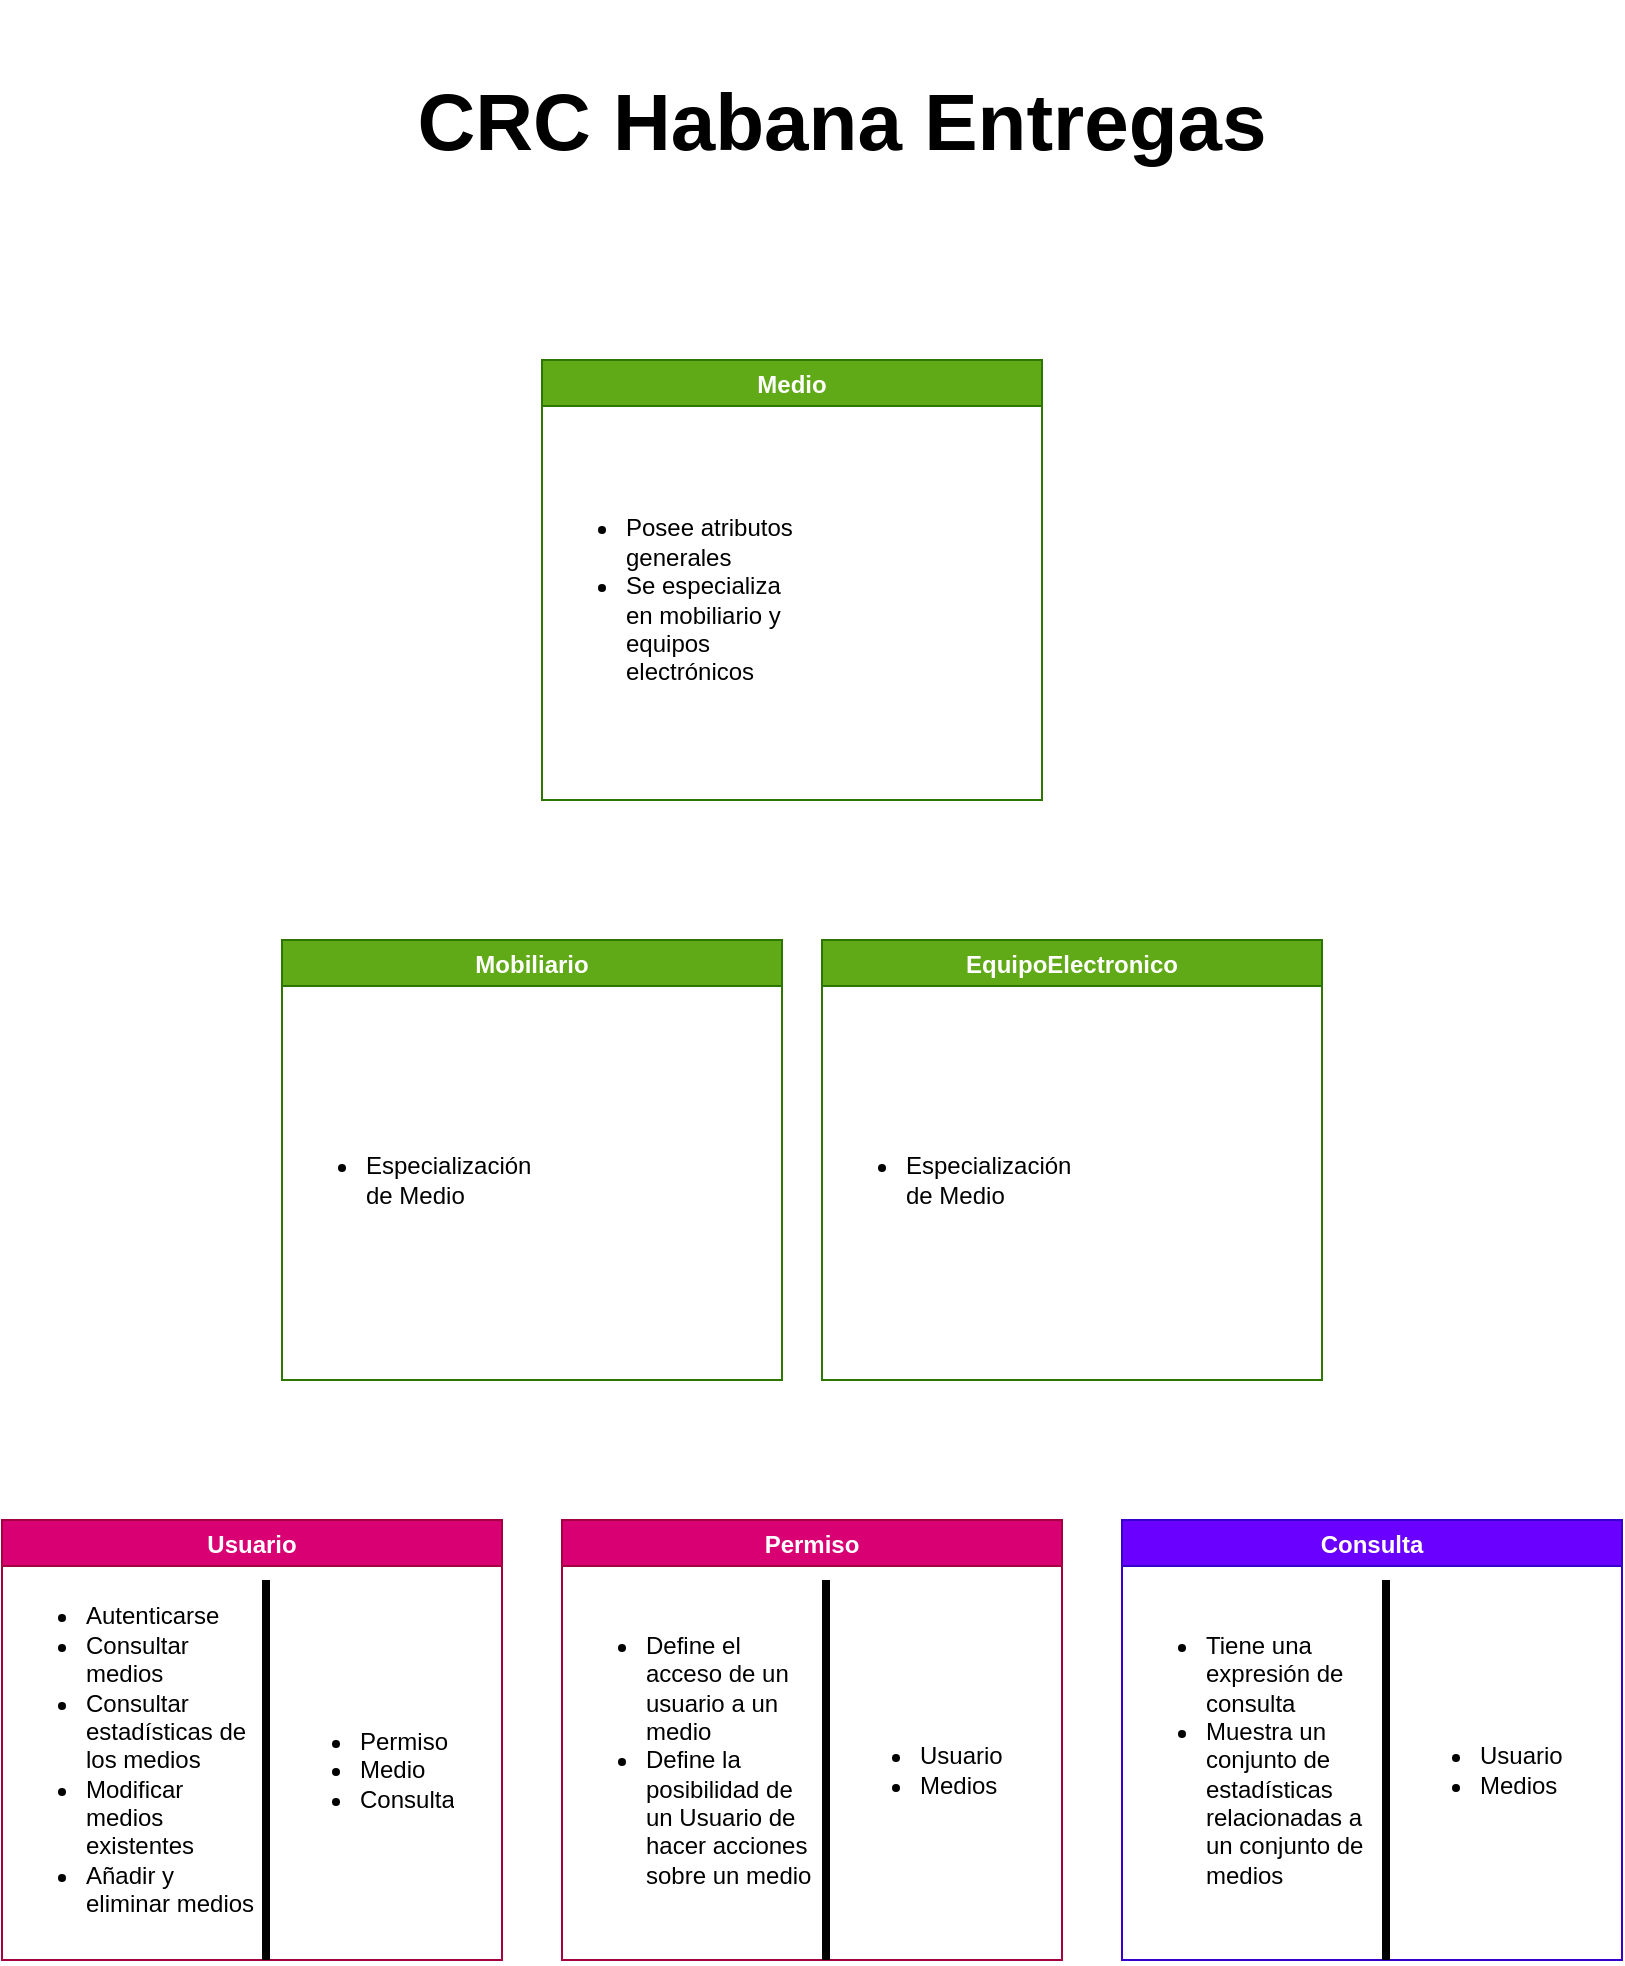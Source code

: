 <mxfile>
    <diagram id="dVNCB_RmhKjTXrGLdE7-" name="Page-1">
        <mxGraphModel dx="949" dy="1566" grid="0" gridSize="10" guides="1" tooltips="1" connect="1" arrows="1" fold="1" page="0" pageScale="1" pageWidth="850" pageHeight="1100" background="#FFFFFF" math="0" shadow="0">
            <root>
                <mxCell id="0"/>
                <mxCell id="1" parent="0"/>
                <mxCell id="2" value="Medio" style="swimlane;fillColor=#60a917;fontColor=#ffffff;strokeColor=#2D7600;" parent="1" vertex="1">
                    <mxGeometry x="290" y="220" width="250" height="220" as="geometry"/>
                </mxCell>
                <mxCell id="4" value="&lt;ul&gt;&lt;li&gt;Posee atributos generales&lt;/li&gt;&lt;li&gt;Se especializa en mobiliario y equipos electrónicos&lt;/li&gt;&lt;/ul&gt;" style="text;strokeColor=none;fillColor=none;html=1;whiteSpace=wrap;verticalAlign=middle;overflow=hidden;" parent="2" vertex="1">
                    <mxGeometry y="20" width="130" height="200" as="geometry"/>
                </mxCell>
                <mxCell id="5" value="Mobiliario" style="swimlane;fillColor=#60a917;fontColor=#ffffff;strokeColor=#2D7600;" parent="1" vertex="1">
                    <mxGeometry x="160" y="510" width="250" height="220" as="geometry"/>
                </mxCell>
                <mxCell id="6" value="&lt;ul&gt;&lt;li&gt;Especialización de Medio&lt;/li&gt;&lt;/ul&gt;" style="text;strokeColor=none;fillColor=none;html=1;whiteSpace=wrap;verticalAlign=middle;overflow=hidden;" parent="5" vertex="1">
                    <mxGeometry y="20" width="130" height="200" as="geometry"/>
                </mxCell>
                <mxCell id="7" value="EquipoElectronico" style="swimlane;fillColor=#60a917;fontColor=#ffffff;strokeColor=#2D7600;" parent="1" vertex="1">
                    <mxGeometry x="430" y="510" width="250" height="220" as="geometry"/>
                </mxCell>
                <mxCell id="8" value="&lt;ul&gt;&lt;li&gt;Especialización de Medio&lt;/li&gt;&lt;/ul&gt;" style="text;strokeColor=none;fillColor=none;html=1;whiteSpace=wrap;verticalAlign=middle;overflow=hidden;" parent="7" vertex="1">
                    <mxGeometry y="20" width="130" height="200" as="geometry"/>
                </mxCell>
                <mxCell id="9" value="Usuario" style="swimlane;fillColor=#d80073;fontColor=#ffffff;strokeColor=#A50040;" parent="1" vertex="1">
                    <mxGeometry x="20" y="800" width="250" height="220" as="geometry"/>
                </mxCell>
                <mxCell id="10" value="&lt;ul&gt;&lt;li&gt;Autenticarse&lt;/li&gt;&lt;li&gt;Consultar medios&lt;/li&gt;&lt;li&gt;Consultar estadísticas de los medios&lt;/li&gt;&lt;li&gt;Modificar medios existentes&lt;/li&gt;&lt;li&gt;Añadir y eliminar medios&lt;/li&gt;&lt;/ul&gt;" style="text;strokeColor=none;fillColor=none;html=1;whiteSpace=wrap;verticalAlign=middle;overflow=hidden;" parent="9" vertex="1">
                    <mxGeometry y="20" width="130" height="200" as="geometry"/>
                </mxCell>
                <mxCell id="11" value="" style="line;strokeWidth=4;direction=south;html=1;perimeter=backbonePerimeter;points=[];outlineConnect=0;" parent="9" vertex="1">
                    <mxGeometry x="127" y="30" width="10" height="190" as="geometry"/>
                </mxCell>
                <mxCell id="12" value="&lt;ul&gt;&lt;li&gt;Permiso&lt;/li&gt;&lt;li&gt;Medio&lt;/li&gt;&lt;li&gt;Consulta&lt;/li&gt;&lt;/ul&gt;" style="text;strokeColor=none;fillColor=none;html=1;whiteSpace=wrap;verticalAlign=middle;overflow=hidden;" parent="9" vertex="1">
                    <mxGeometry x="137" y="30" width="113" height="190" as="geometry"/>
                </mxCell>
                <mxCell id="13" value="Permiso" style="swimlane;fillColor=#d80073;fontColor=#ffffff;strokeColor=#A50040;startSize=23;" parent="1" vertex="1">
                    <mxGeometry x="300" y="800" width="250" height="220" as="geometry"/>
                </mxCell>
                <mxCell id="14" value="&lt;ul&gt;&lt;li&gt;Define el acceso de un usuario a un medio&lt;/li&gt;&lt;li&gt;Define la posibilidad de un Usuario de hacer acciones sobre un medio&lt;/li&gt;&lt;/ul&gt;" style="text;strokeColor=none;fillColor=none;html=1;whiteSpace=wrap;verticalAlign=middle;overflow=hidden;" parent="13" vertex="1">
                    <mxGeometry y="20" width="130" height="200" as="geometry"/>
                </mxCell>
                <mxCell id="15" value="" style="line;strokeWidth=4;direction=south;html=1;perimeter=backbonePerimeter;points=[];outlineConnect=0;" parent="13" vertex="1">
                    <mxGeometry x="127" y="30" width="10" height="190" as="geometry"/>
                </mxCell>
                <mxCell id="16" value="&lt;ul&gt;&lt;li&gt;Usuario&lt;/li&gt;&lt;li&gt;Medios&lt;/li&gt;&lt;/ul&gt;" style="text;strokeColor=none;fillColor=none;html=1;whiteSpace=wrap;verticalAlign=middle;overflow=hidden;" parent="13" vertex="1">
                    <mxGeometry x="137" y="30" width="113" height="190" as="geometry"/>
                </mxCell>
                <mxCell id="17" value="Consulta" style="swimlane;fillColor=#6a00ff;fontColor=#ffffff;strokeColor=#3700CC;startSize=23;" parent="1" vertex="1">
                    <mxGeometry x="580" y="800" width="250" height="220" as="geometry"/>
                </mxCell>
                <mxCell id="18" value="&lt;ul&gt;&lt;li&gt;Tiene una expresión de consulta&lt;/li&gt;&lt;li&gt;Muestra un conjunto de estadísticas relacionadas a un conjunto de medios&lt;/li&gt;&lt;/ul&gt;" style="text;strokeColor=none;fillColor=none;html=1;whiteSpace=wrap;verticalAlign=middle;overflow=hidden;" parent="17" vertex="1">
                    <mxGeometry y="20" width="130" height="200" as="geometry"/>
                </mxCell>
                <mxCell id="19" value="" style="line;strokeWidth=4;direction=south;html=1;perimeter=backbonePerimeter;points=[];outlineConnect=0;" parent="17" vertex="1">
                    <mxGeometry x="127" y="30" width="10" height="190" as="geometry"/>
                </mxCell>
                <mxCell id="20" value="&lt;ul&gt;&lt;li&gt;Usuario&lt;/li&gt;&lt;li&gt;Medios&lt;/li&gt;&lt;/ul&gt;" style="text;strokeColor=none;fillColor=none;html=1;whiteSpace=wrap;verticalAlign=middle;overflow=hidden;" parent="17" vertex="1">
                    <mxGeometry x="137" y="30" width="113" height="190" as="geometry"/>
                </mxCell>
                <mxCell id="21" value="CRC Habana Entregas" style="text;html=1;strokeColor=none;fillColor=none;align=center;verticalAlign=middle;whiteSpace=wrap;rounded=0;fontStyle=1;fontSize=40;" vertex="1" parent="1">
                    <mxGeometry x="160" y="40" width="560" height="120" as="geometry"/>
                </mxCell>
            </root>
        </mxGraphModel>
    </diagram>
</mxfile>
